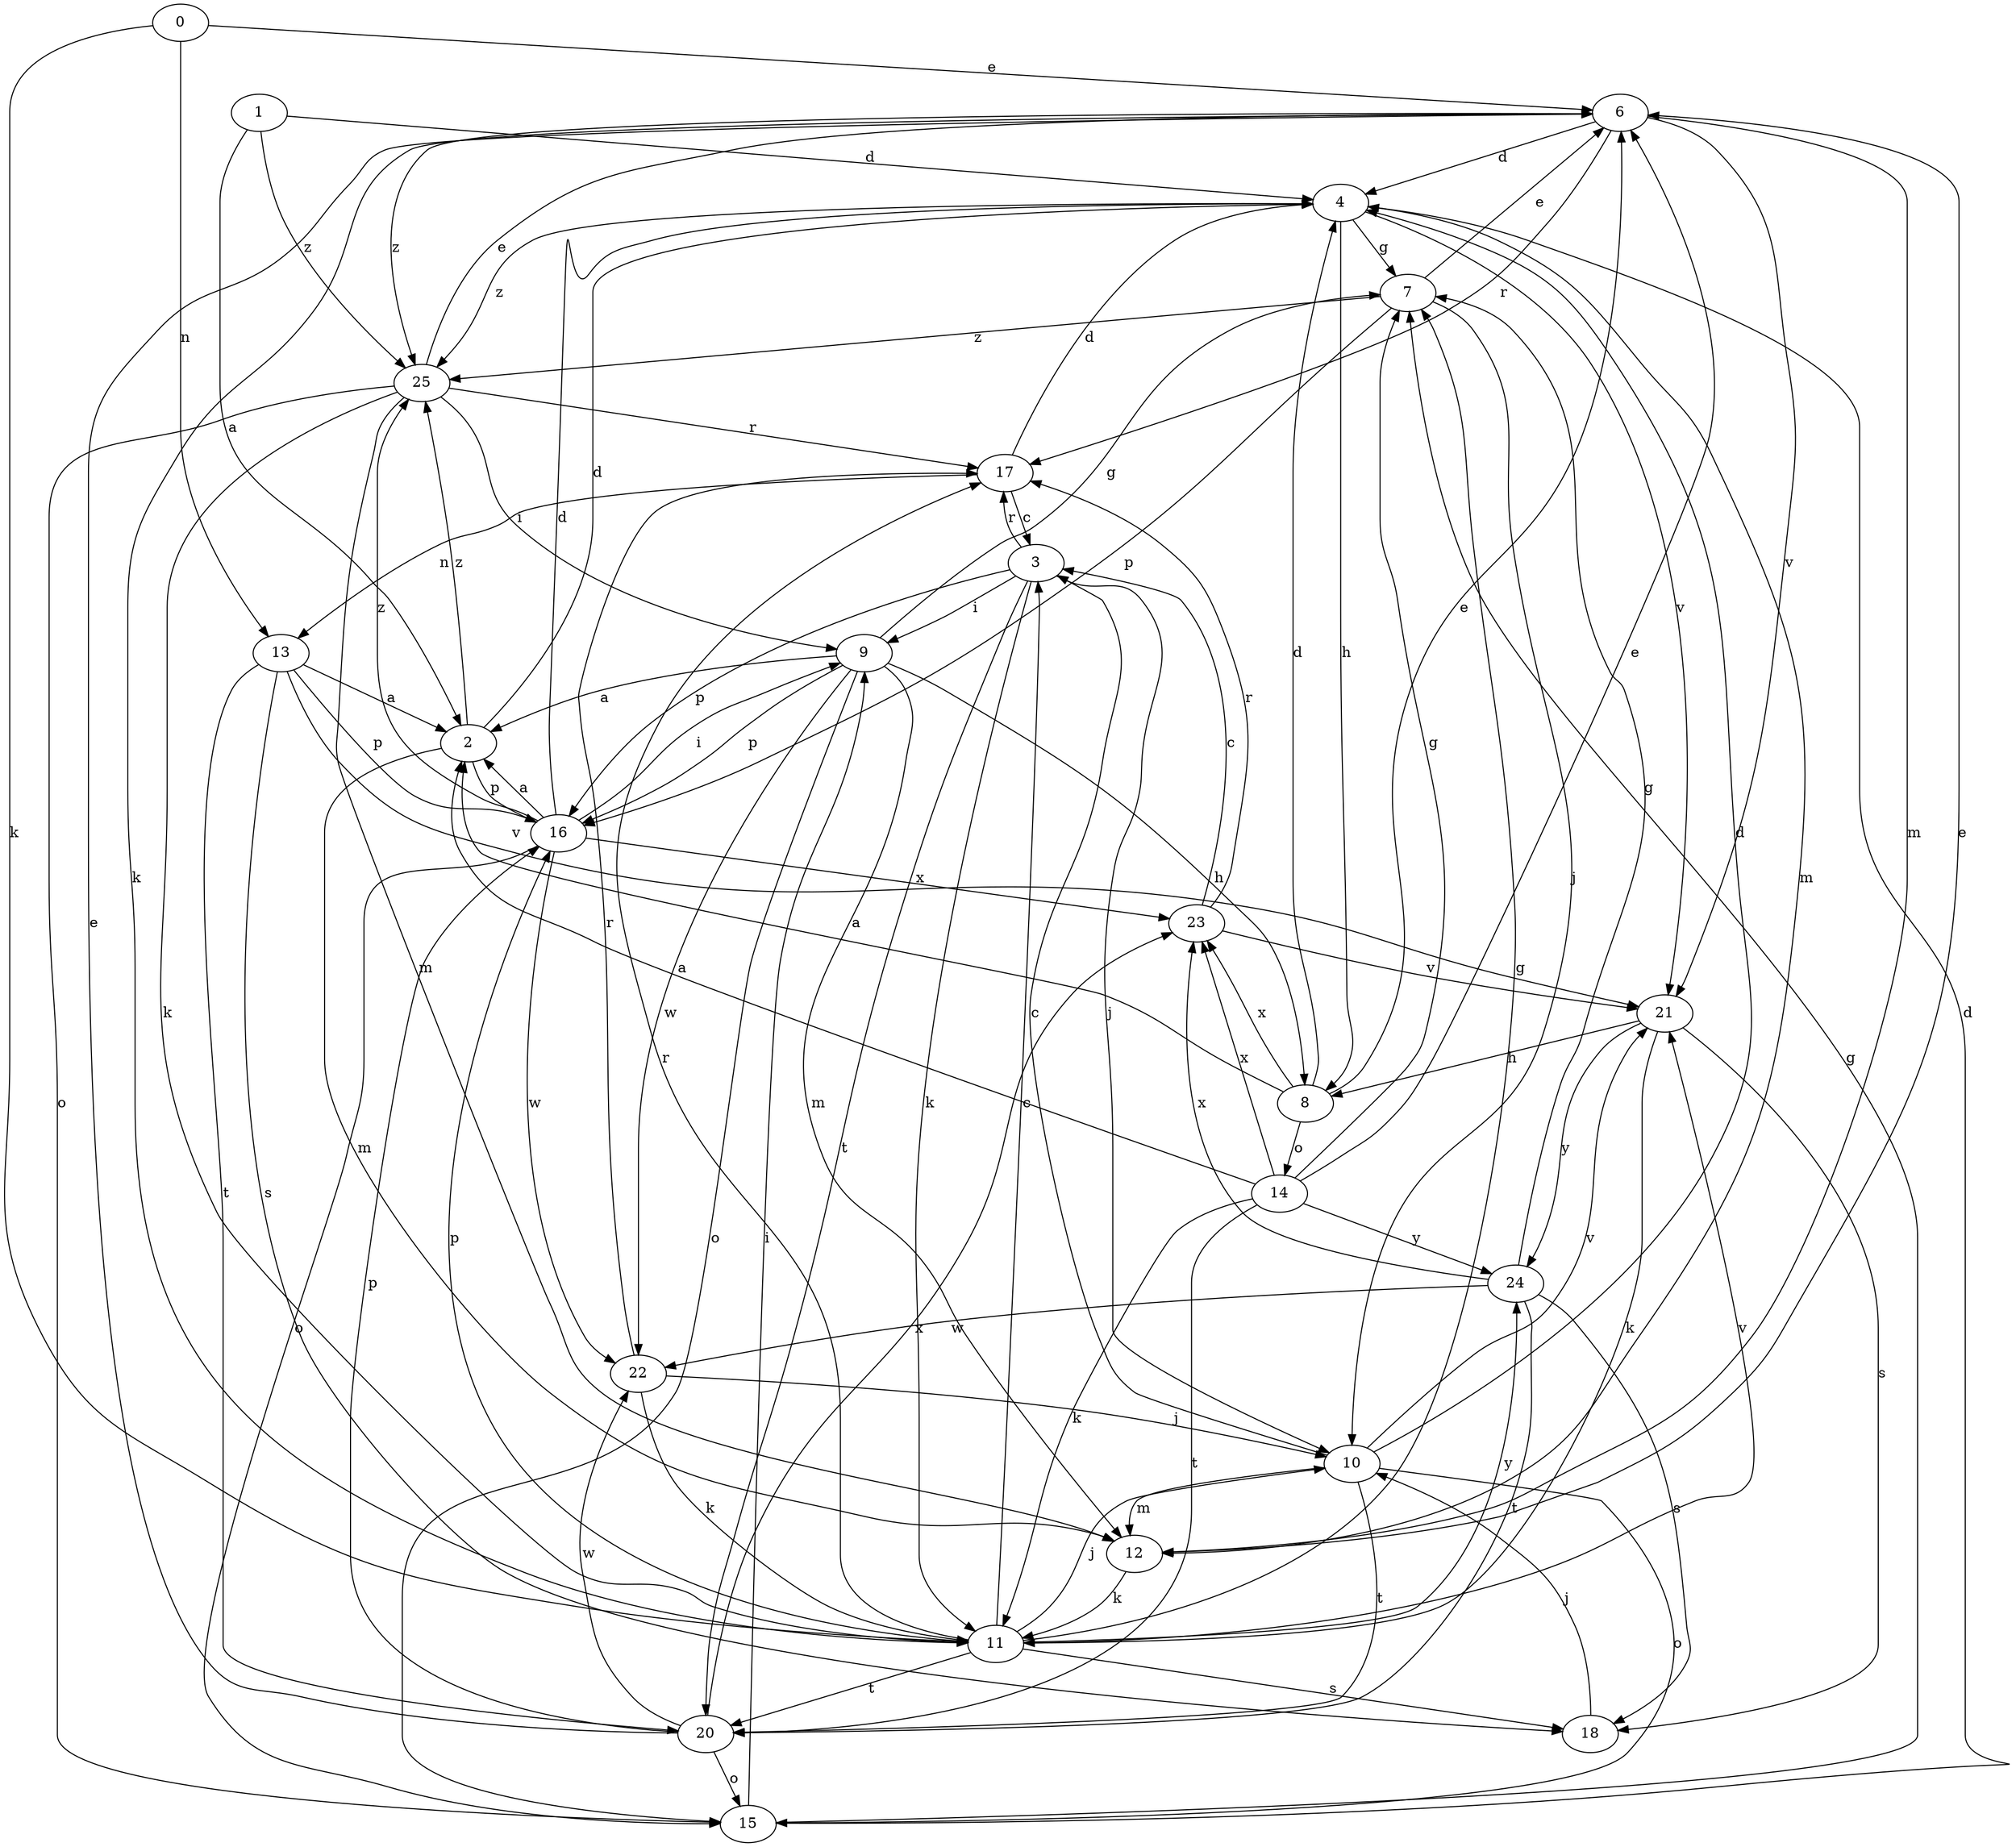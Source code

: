 strict digraph  {
0;
1;
2;
3;
4;
6;
7;
8;
9;
10;
11;
12;
13;
14;
15;
16;
17;
18;
20;
21;
22;
23;
24;
25;
0 -> 6  [label=e];
0 -> 11  [label=k];
0 -> 13  [label=n];
1 -> 2  [label=a];
1 -> 4  [label=d];
1 -> 25  [label=z];
2 -> 4  [label=d];
2 -> 12  [label=m];
2 -> 16  [label=p];
2 -> 25  [label=z];
3 -> 9  [label=i];
3 -> 10  [label=j];
3 -> 11  [label=k];
3 -> 16  [label=p];
3 -> 17  [label=r];
3 -> 20  [label=t];
4 -> 7  [label=g];
4 -> 8  [label=h];
4 -> 12  [label=m];
4 -> 21  [label=v];
4 -> 25  [label=z];
6 -> 4  [label=d];
6 -> 11  [label=k];
6 -> 12  [label=m];
6 -> 17  [label=r];
6 -> 21  [label=v];
6 -> 25  [label=z];
7 -> 6  [label=e];
7 -> 10  [label=j];
7 -> 16  [label=p];
7 -> 25  [label=z];
8 -> 2  [label=a];
8 -> 4  [label=d];
8 -> 6  [label=e];
8 -> 14  [label=o];
8 -> 23  [label=x];
9 -> 2  [label=a];
9 -> 7  [label=g];
9 -> 8  [label=h];
9 -> 12  [label=m];
9 -> 15  [label=o];
9 -> 16  [label=p];
9 -> 22  [label=w];
10 -> 3  [label=c];
10 -> 4  [label=d];
10 -> 12  [label=m];
10 -> 15  [label=o];
10 -> 20  [label=t];
10 -> 21  [label=v];
11 -> 3  [label=c];
11 -> 7  [label=g];
11 -> 10  [label=j];
11 -> 16  [label=p];
11 -> 17  [label=r];
11 -> 18  [label=s];
11 -> 20  [label=t];
11 -> 21  [label=v];
11 -> 24  [label=y];
12 -> 6  [label=e];
12 -> 11  [label=k];
13 -> 2  [label=a];
13 -> 16  [label=p];
13 -> 18  [label=s];
13 -> 20  [label=t];
13 -> 21  [label=v];
14 -> 2  [label=a];
14 -> 6  [label=e];
14 -> 7  [label=g];
14 -> 11  [label=k];
14 -> 20  [label=t];
14 -> 23  [label=x];
14 -> 24  [label=y];
15 -> 4  [label=d];
15 -> 7  [label=g];
15 -> 9  [label=i];
16 -> 2  [label=a];
16 -> 4  [label=d];
16 -> 9  [label=i];
16 -> 15  [label=o];
16 -> 22  [label=w];
16 -> 23  [label=x];
16 -> 25  [label=z];
17 -> 3  [label=c];
17 -> 4  [label=d];
17 -> 13  [label=n];
18 -> 10  [label=j];
20 -> 6  [label=e];
20 -> 15  [label=o];
20 -> 16  [label=p];
20 -> 22  [label=w];
20 -> 23  [label=x];
21 -> 8  [label=h];
21 -> 11  [label=k];
21 -> 18  [label=s];
21 -> 24  [label=y];
22 -> 10  [label=j];
22 -> 11  [label=k];
22 -> 17  [label=r];
23 -> 3  [label=c];
23 -> 17  [label=r];
23 -> 21  [label=v];
24 -> 7  [label=g];
24 -> 18  [label=s];
24 -> 20  [label=t];
24 -> 22  [label=w];
24 -> 23  [label=x];
25 -> 6  [label=e];
25 -> 9  [label=i];
25 -> 11  [label=k];
25 -> 12  [label=m];
25 -> 15  [label=o];
25 -> 17  [label=r];
}
